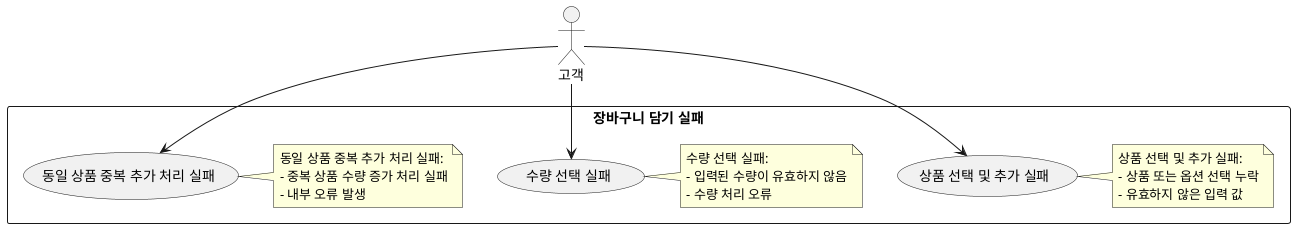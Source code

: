 @startuml
actor "고객" as Customer

rectangle "장바구니 담기 실패" {
  usecase "상품 선택 및 추가 실패" as UC1_1_failure
  note right
  상품 선택 및 추가 실패:
  - 상품 또는 옵션 선택 누락
  - 유효하지 않은 입력 값
  end note

  usecase "수량 선택 실패" as UC1_2_failure
  note right
  수량 선택 실패:
  - 입력된 수량이 유효하지 않음
  - 수량 처리 오류
  end note

  usecase "동일 상품 중복 추가 처리 실패" as UC1_3_failure
  note right
  동일 상품 중복 추가 처리 실패:
  - 중복 상품 수량 증가 처리 실패
  - 내부 오류 발생
  end note
}

Customer --> UC1_1_failure
Customer --> UC1_2_failure
Customer --> UC1_3_failure
@enduml
